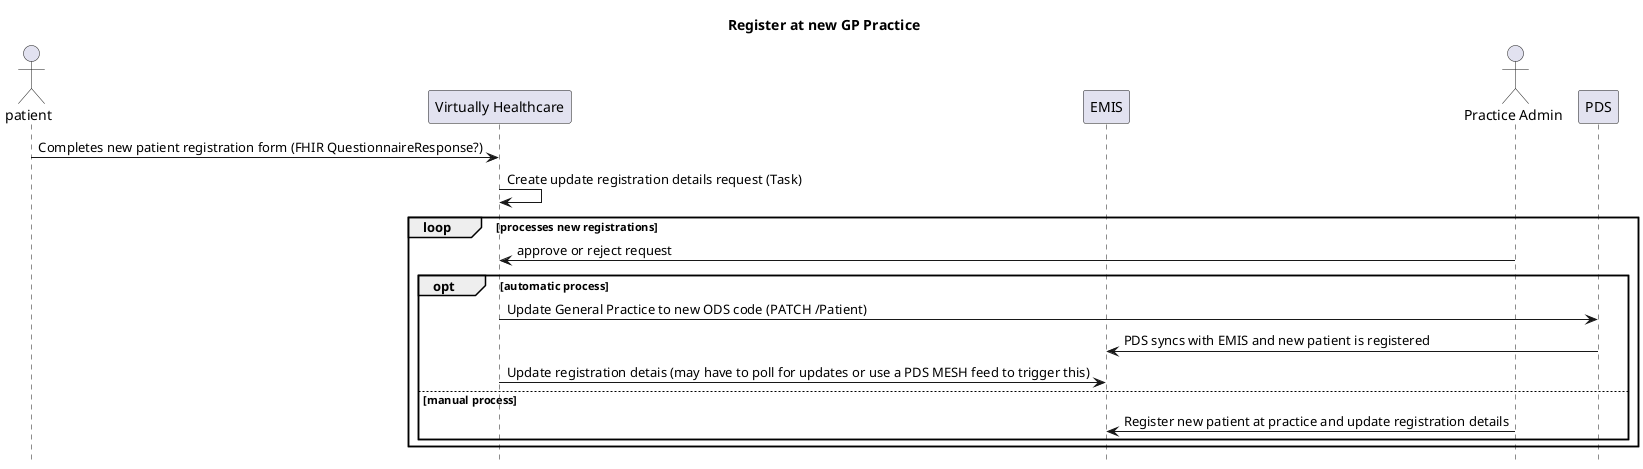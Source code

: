 @startuml

hide footbox

title "Register at new GP Practice"

actor patient
participant "Virtually Healthcare" as provider
participant "EMIS" as pas
actor "Practice Admin" as admin
participant "PDS" as pds

patient -> provider : Completes new patient registration form (FHIR QuestionnaireResponse?)
provider -> provider: Create update registration details request (Task)
loop processes new registrations
admin -> provider: approve or reject request
opt automatic process
provider -> pds: Update General Practice to new ODS code (PATCH /Patient)
pds-> pas: PDS syncs with EMIS and new patient is registered

provider-> pas: Update registration detais (may have to poll for updates or use a PDS MESH feed to trigger this)

else manual process

  admin-> pas: Register new patient at practice and update registration details

end
end


@enduml
